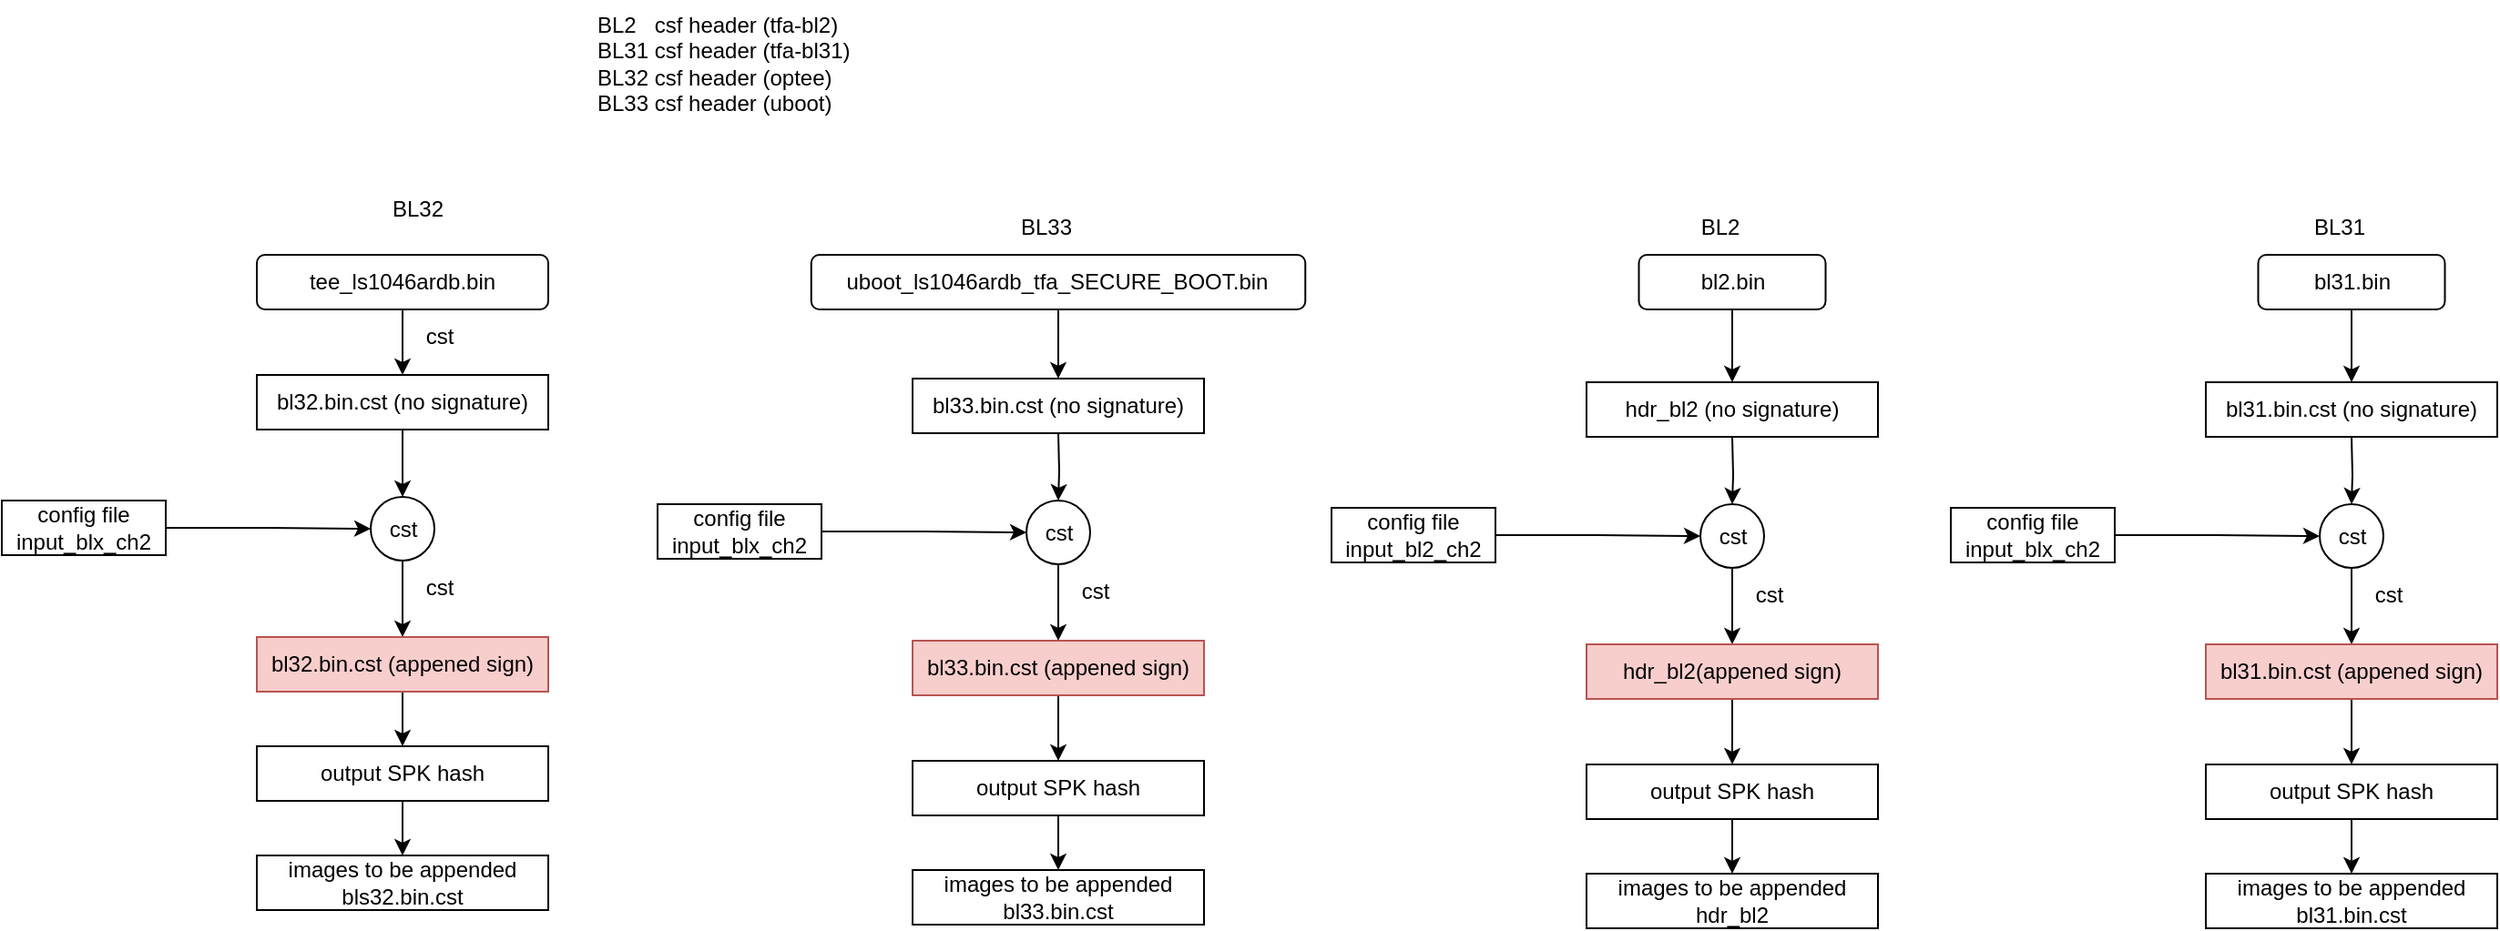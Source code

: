 <mxfile version="20.3.0" type="device"><diagram id="mUWou535n3Xp4yZZoHIx" name="第 1 页"><mxGraphModel dx="1929" dy="1025" grid="1" gridSize="10" guides="1" tooltips="1" connect="1" arrows="1" fold="1" page="1" pageScale="1" pageWidth="827" pageHeight="1169" math="0" shadow="0"><root><mxCell id="0"/><mxCell id="1" parent="0"/><mxCell id="rhs2tQU7V4ioL9E2276D-14" style="edgeStyle=orthogonalEdgeStyle;rounded=0;orthogonalLoop=1;jettySize=auto;html=1;exitX=0.5;exitY=1;exitDx=0;exitDy=0;" edge="1" parent="1" source="rhs2tQU7V4ioL9E2276D-1" target="rhs2tQU7V4ioL9E2276D-13"><mxGeometry relative="1" as="geometry"/></mxCell><mxCell id="rhs2tQU7V4ioL9E2276D-1" value="tee_ls1046ardb.bin" style="rounded=1;whiteSpace=wrap;html=1;" vertex="1" parent="1"><mxGeometry x="60" y="420" width="160" height="30" as="geometry"/></mxCell><mxCell id="rhs2tQU7V4ioL9E2276D-6" value="BL2&amp;nbsp; &amp;nbsp;csf header (tfa-bl2)&lt;br&gt;BL31 csf header (tfa-bl31)&lt;br&gt;BL32 csf header (optee)&lt;br&gt;BL33 csf header (uboot)" style="text;html=1;align=left;verticalAlign=middle;resizable=0;points=[];autosize=1;strokeColor=none;fillColor=none;" vertex="1" parent="1"><mxGeometry x="245" y="280" width="160" height="70" as="geometry"/></mxCell><mxCell id="rhs2tQU7V4ioL9E2276D-18" style="edgeStyle=orthogonalEdgeStyle;rounded=0;orthogonalLoop=1;jettySize=auto;html=1;exitX=0.5;exitY=1;exitDx=0;exitDy=0;" edge="1" parent="1" source="rhs2tQU7V4ioL9E2276D-13" target="rhs2tQU7V4ioL9E2276D-17"><mxGeometry relative="1" as="geometry"/></mxCell><mxCell id="rhs2tQU7V4ioL9E2276D-13" value="bl32.bin.cst (no signature)" style="rounded=0;whiteSpace=wrap;html=1;" vertex="1" parent="1"><mxGeometry x="60" y="486" width="160" height="30" as="geometry"/></mxCell><mxCell id="rhs2tQU7V4ioL9E2276D-15" value="cst" style="text;html=1;align=center;verticalAlign=middle;resizable=0;points=[];autosize=1;strokeColor=none;fillColor=none;" vertex="1" parent="1"><mxGeometry x="140" y="450" width="40" height="30" as="geometry"/></mxCell><mxCell id="rhs2tQU7V4ioL9E2276D-19" style="edgeStyle=orthogonalEdgeStyle;rounded=0;orthogonalLoop=1;jettySize=auto;html=1;exitX=1;exitY=0.5;exitDx=0;exitDy=0;entryX=0;entryY=0.5;entryDx=0;entryDy=0;" edge="1" parent="1" source="rhs2tQU7V4ioL9E2276D-16" target="rhs2tQU7V4ioL9E2276D-17"><mxGeometry relative="1" as="geometry"/></mxCell><mxCell id="rhs2tQU7V4ioL9E2276D-16" value="config file input_blx_ch2" style="rounded=0;whiteSpace=wrap;html=1;" vertex="1" parent="1"><mxGeometry x="-80" y="555" width="90" height="30" as="geometry"/></mxCell><mxCell id="rhs2tQU7V4ioL9E2276D-22" style="edgeStyle=orthogonalEdgeStyle;rounded=0;orthogonalLoop=1;jettySize=auto;html=1;exitX=0.5;exitY=1;exitDx=0;exitDy=0;" edge="1" parent="1" source="rhs2tQU7V4ioL9E2276D-17" target="rhs2tQU7V4ioL9E2276D-21"><mxGeometry relative="1" as="geometry"/></mxCell><mxCell id="rhs2tQU7V4ioL9E2276D-17" value="cst" style="ellipse;whiteSpace=wrap;html=1;aspect=fixed;" vertex="1" parent="1"><mxGeometry x="122.5" y="553" width="35" height="35" as="geometry"/></mxCell><mxCell id="rhs2tQU7V4ioL9E2276D-25" style="edgeStyle=orthogonalEdgeStyle;rounded=0;orthogonalLoop=1;jettySize=auto;html=1;exitX=0.5;exitY=1;exitDx=0;exitDy=0;entryX=0.5;entryY=0;entryDx=0;entryDy=0;" edge="1" parent="1" source="rhs2tQU7V4ioL9E2276D-21" target="rhs2tQU7V4ioL9E2276D-24"><mxGeometry relative="1" as="geometry"/></mxCell><mxCell id="rhs2tQU7V4ioL9E2276D-21" value="bl32.bin.cst (appened sign)" style="rounded=0;whiteSpace=wrap;html=1;fillColor=#f8cecc;strokeColor=#b85450;" vertex="1" parent="1"><mxGeometry x="60" y="630" width="160" height="30" as="geometry"/></mxCell><mxCell id="rhs2tQU7V4ioL9E2276D-23" value="cst" style="text;html=1;align=center;verticalAlign=middle;resizable=0;points=[];autosize=1;strokeColor=none;fillColor=none;" vertex="1" parent="1"><mxGeometry x="140" y="588" width="40" height="30" as="geometry"/></mxCell><mxCell id="rhs2tQU7V4ioL9E2276D-27" style="edgeStyle=orthogonalEdgeStyle;rounded=0;orthogonalLoop=1;jettySize=auto;html=1;exitX=0.5;exitY=1;exitDx=0;exitDy=0;" edge="1" parent="1" source="rhs2tQU7V4ioL9E2276D-24" target="rhs2tQU7V4ioL9E2276D-26"><mxGeometry relative="1" as="geometry"/></mxCell><mxCell id="rhs2tQU7V4ioL9E2276D-24" value="output SPK hash" style="rounded=0;whiteSpace=wrap;html=1;" vertex="1" parent="1"><mxGeometry x="60" y="690" width="160" height="30" as="geometry"/></mxCell><mxCell id="rhs2tQU7V4ioL9E2276D-26" value="images to be appended bls32.bin.cst" style="rounded=0;whiteSpace=wrap;html=1;" vertex="1" parent="1"><mxGeometry x="60" y="750" width="160" height="30" as="geometry"/></mxCell><mxCell id="rhs2tQU7V4ioL9E2276D-49" style="edgeStyle=orthogonalEdgeStyle;rounded=0;orthogonalLoop=1;jettySize=auto;html=1;exitX=0.5;exitY=1;exitDx=0;exitDy=0;" edge="1" parent="1" source="rhs2tQU7V4ioL9E2276D-50" target="rhs2tQU7V4ioL9E2276D-57"><mxGeometry relative="1" as="geometry"/></mxCell><mxCell id="rhs2tQU7V4ioL9E2276D-50" value="bl2.bin" style="rounded=1;whiteSpace=wrap;html=1;" vertex="1" parent="1"><mxGeometry x="818.75" y="420" width="102.5" height="30" as="geometry"/></mxCell><mxCell id="rhs2tQU7V4ioL9E2276D-51" style="edgeStyle=orthogonalEdgeStyle;rounded=0;orthogonalLoop=1;jettySize=auto;html=1;exitX=0.5;exitY=1;exitDx=0;exitDy=0;" edge="1" parent="1" target="rhs2tQU7V4ioL9E2276D-55"><mxGeometry relative="1" as="geometry"><mxPoint x="870" y="520" as="sourcePoint"/></mxGeometry></mxCell><mxCell id="rhs2tQU7V4ioL9E2276D-52" style="edgeStyle=orthogonalEdgeStyle;rounded=0;orthogonalLoop=1;jettySize=auto;html=1;exitX=1;exitY=0.5;exitDx=0;exitDy=0;entryX=0;entryY=0.5;entryDx=0;entryDy=0;" edge="1" parent="1" source="rhs2tQU7V4ioL9E2276D-53" target="rhs2tQU7V4ioL9E2276D-55"><mxGeometry relative="1" as="geometry"/></mxCell><mxCell id="rhs2tQU7V4ioL9E2276D-53" value="config file input_bl2_ch2" style="rounded=0;whiteSpace=wrap;html=1;" vertex="1" parent="1"><mxGeometry x="650" y="559" width="90" height="30" as="geometry"/></mxCell><mxCell id="rhs2tQU7V4ioL9E2276D-54" style="edgeStyle=orthogonalEdgeStyle;rounded=0;orthogonalLoop=1;jettySize=auto;html=1;exitX=0.5;exitY=1;exitDx=0;exitDy=0;" edge="1" parent="1" source="rhs2tQU7V4ioL9E2276D-55" target="rhs2tQU7V4ioL9E2276D-59"><mxGeometry relative="1" as="geometry"/></mxCell><mxCell id="rhs2tQU7V4ioL9E2276D-55" value="cst" style="ellipse;whiteSpace=wrap;html=1;aspect=fixed;" vertex="1" parent="1"><mxGeometry x="852.5" y="557" width="35" height="35" as="geometry"/></mxCell><mxCell id="rhs2tQU7V4ioL9E2276D-56" value="cst" style="text;html=1;align=center;verticalAlign=middle;resizable=0;points=[];autosize=1;strokeColor=none;fillColor=none;" vertex="1" parent="1"><mxGeometry x="870" y="592" width="40" height="30" as="geometry"/></mxCell><mxCell id="rhs2tQU7V4ioL9E2276D-57" value="hdr_bl2 (no signature)" style="rounded=0;whiteSpace=wrap;html=1;" vertex="1" parent="1"><mxGeometry x="790" y="490" width="160" height="30" as="geometry"/></mxCell><mxCell id="rhs2tQU7V4ioL9E2276D-58" style="edgeStyle=orthogonalEdgeStyle;rounded=0;orthogonalLoop=1;jettySize=auto;html=1;exitX=0.5;exitY=1;exitDx=0;exitDy=0;" edge="1" parent="1" source="rhs2tQU7V4ioL9E2276D-59" target="rhs2tQU7V4ioL9E2276D-61"><mxGeometry relative="1" as="geometry"/></mxCell><mxCell id="rhs2tQU7V4ioL9E2276D-59" value="hdr_bl2(appened sign)" style="rounded=0;whiteSpace=wrap;html=1;fillColor=#f8cecc;strokeColor=#b85450;" vertex="1" parent="1"><mxGeometry x="790" y="634" width="160" height="30" as="geometry"/></mxCell><mxCell id="rhs2tQU7V4ioL9E2276D-60" style="edgeStyle=orthogonalEdgeStyle;rounded=0;orthogonalLoop=1;jettySize=auto;html=1;exitX=0.5;exitY=1;exitDx=0;exitDy=0;entryX=0.5;entryY=0;entryDx=0;entryDy=0;" edge="1" parent="1" source="rhs2tQU7V4ioL9E2276D-61" target="rhs2tQU7V4ioL9E2276D-62"><mxGeometry relative="1" as="geometry"/></mxCell><mxCell id="rhs2tQU7V4ioL9E2276D-61" value="output SPK hash" style="rounded=0;whiteSpace=wrap;html=1;" vertex="1" parent="1"><mxGeometry x="790" y="700" width="160" height="30" as="geometry"/></mxCell><mxCell id="rhs2tQU7V4ioL9E2276D-62" value="images to be appended hdr_bl2" style="rounded=0;whiteSpace=wrap;html=1;" vertex="1" parent="1"><mxGeometry x="790" y="760" width="160" height="30" as="geometry"/></mxCell><mxCell id="rhs2tQU7V4ioL9E2276D-106" style="edgeStyle=orthogonalEdgeStyle;rounded=0;orthogonalLoop=1;jettySize=auto;html=1;exitX=0.5;exitY=1;exitDx=0;exitDy=0;" edge="1" parent="1" source="rhs2tQU7V4ioL9E2276D-107" target="rhs2tQU7V4ioL9E2276D-114"><mxGeometry relative="1" as="geometry"/></mxCell><mxCell id="rhs2tQU7V4ioL9E2276D-107" value="bl31.bin" style="rounded=1;whiteSpace=wrap;html=1;" vertex="1" parent="1"><mxGeometry x="1158.75" y="420" width="102.5" height="30" as="geometry"/></mxCell><mxCell id="rhs2tQU7V4ioL9E2276D-108" style="edgeStyle=orthogonalEdgeStyle;rounded=0;orthogonalLoop=1;jettySize=auto;html=1;exitX=0.5;exitY=1;exitDx=0;exitDy=0;" edge="1" parent="1" target="rhs2tQU7V4ioL9E2276D-112"><mxGeometry relative="1" as="geometry"><mxPoint x="1210" y="520" as="sourcePoint"/></mxGeometry></mxCell><mxCell id="rhs2tQU7V4ioL9E2276D-109" style="edgeStyle=orthogonalEdgeStyle;rounded=0;orthogonalLoop=1;jettySize=auto;html=1;exitX=1;exitY=0.5;exitDx=0;exitDy=0;entryX=0;entryY=0.5;entryDx=0;entryDy=0;" edge="1" parent="1" source="rhs2tQU7V4ioL9E2276D-110" target="rhs2tQU7V4ioL9E2276D-112"><mxGeometry relative="1" as="geometry"/></mxCell><mxCell id="rhs2tQU7V4ioL9E2276D-110" value="config file input_blx_ch2" style="rounded=0;whiteSpace=wrap;html=1;" vertex="1" parent="1"><mxGeometry x="990" y="559" width="90" height="30" as="geometry"/></mxCell><mxCell id="rhs2tQU7V4ioL9E2276D-111" style="edgeStyle=orthogonalEdgeStyle;rounded=0;orthogonalLoop=1;jettySize=auto;html=1;exitX=0.5;exitY=1;exitDx=0;exitDy=0;" edge="1" parent="1" source="rhs2tQU7V4ioL9E2276D-112" target="rhs2tQU7V4ioL9E2276D-116"><mxGeometry relative="1" as="geometry"/></mxCell><mxCell id="rhs2tQU7V4ioL9E2276D-112" value="cst" style="ellipse;whiteSpace=wrap;html=1;aspect=fixed;" vertex="1" parent="1"><mxGeometry x="1192.5" y="557" width="35" height="35" as="geometry"/></mxCell><mxCell id="rhs2tQU7V4ioL9E2276D-113" value="cst" style="text;html=1;align=center;verticalAlign=middle;resizable=0;points=[];autosize=1;strokeColor=none;fillColor=none;" vertex="1" parent="1"><mxGeometry x="1210" y="592" width="40" height="30" as="geometry"/></mxCell><mxCell id="rhs2tQU7V4ioL9E2276D-114" value="bl31.bin.cst (no signature)" style="rounded=0;whiteSpace=wrap;html=1;" vertex="1" parent="1"><mxGeometry x="1130" y="490" width="160" height="30" as="geometry"/></mxCell><mxCell id="rhs2tQU7V4ioL9E2276D-115" style="edgeStyle=orthogonalEdgeStyle;rounded=0;orthogonalLoop=1;jettySize=auto;html=1;exitX=0.5;exitY=1;exitDx=0;exitDy=0;" edge="1" parent="1" source="rhs2tQU7V4ioL9E2276D-116" target="rhs2tQU7V4ioL9E2276D-118"><mxGeometry relative="1" as="geometry"/></mxCell><mxCell id="rhs2tQU7V4ioL9E2276D-116" value="bl31.bin.cst (appened sign)" style="rounded=0;whiteSpace=wrap;html=1;fillColor=#f8cecc;strokeColor=#b85450;" vertex="1" parent="1"><mxGeometry x="1130" y="634" width="160" height="30" as="geometry"/></mxCell><mxCell id="rhs2tQU7V4ioL9E2276D-117" style="edgeStyle=orthogonalEdgeStyle;rounded=0;orthogonalLoop=1;jettySize=auto;html=1;exitX=0.5;exitY=1;exitDx=0;exitDy=0;entryX=0.5;entryY=0;entryDx=0;entryDy=0;" edge="1" parent="1" source="rhs2tQU7V4ioL9E2276D-118" target="rhs2tQU7V4ioL9E2276D-119"><mxGeometry relative="1" as="geometry"/></mxCell><mxCell id="rhs2tQU7V4ioL9E2276D-118" value="output SPK hash" style="rounded=0;whiteSpace=wrap;html=1;" vertex="1" parent="1"><mxGeometry x="1130" y="700" width="160" height="30" as="geometry"/></mxCell><mxCell id="rhs2tQU7V4ioL9E2276D-119" value="images to be appended bl31.bin.cst" style="rounded=0;whiteSpace=wrap;html=1;" vertex="1" parent="1"><mxGeometry x="1130" y="760" width="160" height="30" as="geometry"/></mxCell><mxCell id="rhs2tQU7V4ioL9E2276D-120" style="edgeStyle=orthogonalEdgeStyle;rounded=0;orthogonalLoop=1;jettySize=auto;html=1;exitX=0.5;exitY=1;exitDx=0;exitDy=0;" edge="1" parent="1" source="rhs2tQU7V4ioL9E2276D-121" target="rhs2tQU7V4ioL9E2276D-128"><mxGeometry relative="1" as="geometry"/></mxCell><mxCell id="rhs2tQU7V4ioL9E2276D-121" value="uboot_ls1046ardb_tfa_SECURE_BOOT.bin" style="rounded=1;whiteSpace=wrap;html=1;" vertex="1" parent="1"><mxGeometry x="364.38" y="420" width="271.25" height="30" as="geometry"/></mxCell><mxCell id="rhs2tQU7V4ioL9E2276D-122" style="edgeStyle=orthogonalEdgeStyle;rounded=0;orthogonalLoop=1;jettySize=auto;html=1;exitX=0.5;exitY=1;exitDx=0;exitDy=0;" edge="1" parent="1" target="rhs2tQU7V4ioL9E2276D-126"><mxGeometry relative="1" as="geometry"><mxPoint x="500" y="518" as="sourcePoint"/></mxGeometry></mxCell><mxCell id="rhs2tQU7V4ioL9E2276D-123" style="edgeStyle=orthogonalEdgeStyle;rounded=0;orthogonalLoop=1;jettySize=auto;html=1;exitX=1;exitY=0.5;exitDx=0;exitDy=0;entryX=0;entryY=0.5;entryDx=0;entryDy=0;" edge="1" parent="1" source="rhs2tQU7V4ioL9E2276D-124" target="rhs2tQU7V4ioL9E2276D-126"><mxGeometry relative="1" as="geometry"/></mxCell><mxCell id="rhs2tQU7V4ioL9E2276D-124" value="config file input_blx_ch2" style="rounded=0;whiteSpace=wrap;html=1;" vertex="1" parent="1"><mxGeometry x="280" y="557" width="90" height="30" as="geometry"/></mxCell><mxCell id="rhs2tQU7V4ioL9E2276D-125" style="edgeStyle=orthogonalEdgeStyle;rounded=0;orthogonalLoop=1;jettySize=auto;html=1;exitX=0.5;exitY=1;exitDx=0;exitDy=0;" edge="1" parent="1" source="rhs2tQU7V4ioL9E2276D-126" target="rhs2tQU7V4ioL9E2276D-130"><mxGeometry relative="1" as="geometry"/></mxCell><mxCell id="rhs2tQU7V4ioL9E2276D-126" value="cst" style="ellipse;whiteSpace=wrap;html=1;aspect=fixed;" vertex="1" parent="1"><mxGeometry x="482.5" y="555" width="35" height="35" as="geometry"/></mxCell><mxCell id="rhs2tQU7V4ioL9E2276D-127" value="cst" style="text;html=1;align=center;verticalAlign=middle;resizable=0;points=[];autosize=1;strokeColor=none;fillColor=none;" vertex="1" parent="1"><mxGeometry x="500" y="590" width="40" height="30" as="geometry"/></mxCell><mxCell id="rhs2tQU7V4ioL9E2276D-128" value="bl33.bin.cst (no signature)" style="rounded=0;whiteSpace=wrap;html=1;" vertex="1" parent="1"><mxGeometry x="420" y="488" width="160" height="30" as="geometry"/></mxCell><mxCell id="rhs2tQU7V4ioL9E2276D-129" style="edgeStyle=orthogonalEdgeStyle;rounded=0;orthogonalLoop=1;jettySize=auto;html=1;exitX=0.5;exitY=1;exitDx=0;exitDy=0;" edge="1" parent="1" source="rhs2tQU7V4ioL9E2276D-130" target="rhs2tQU7V4ioL9E2276D-132"><mxGeometry relative="1" as="geometry"/></mxCell><mxCell id="rhs2tQU7V4ioL9E2276D-130" value="bl33.bin.cst (appened sign)" style="rounded=0;whiteSpace=wrap;html=1;fillColor=#f8cecc;strokeColor=#b85450;" vertex="1" parent="1"><mxGeometry x="420" y="632" width="160" height="30" as="geometry"/></mxCell><mxCell id="rhs2tQU7V4ioL9E2276D-131" style="edgeStyle=orthogonalEdgeStyle;rounded=0;orthogonalLoop=1;jettySize=auto;html=1;exitX=0.5;exitY=1;exitDx=0;exitDy=0;entryX=0.5;entryY=0;entryDx=0;entryDy=0;" edge="1" parent="1" source="rhs2tQU7V4ioL9E2276D-132" target="rhs2tQU7V4ioL9E2276D-133"><mxGeometry relative="1" as="geometry"/></mxCell><mxCell id="rhs2tQU7V4ioL9E2276D-132" value="output SPK hash" style="rounded=0;whiteSpace=wrap;html=1;" vertex="1" parent="1"><mxGeometry x="420" y="698" width="160" height="30" as="geometry"/></mxCell><mxCell id="rhs2tQU7V4ioL9E2276D-133" value="images to be appended bl33.bin.cst" style="rounded=0;whiteSpace=wrap;html=1;" vertex="1" parent="1"><mxGeometry x="420" y="758" width="160" height="30" as="geometry"/></mxCell><mxCell id="rhs2tQU7V4ioL9E2276D-134" value="BL32" style="text;html=1;align=center;verticalAlign=middle;resizable=0;points=[];autosize=1;strokeColor=none;fillColor=none;" vertex="1" parent="1"><mxGeometry x="122.5" y="380" width="50" height="30" as="geometry"/></mxCell><mxCell id="rhs2tQU7V4ioL9E2276D-135" value="BL33" style="text;html=1;align=center;verticalAlign=middle;resizable=0;points=[];autosize=1;strokeColor=none;fillColor=none;" vertex="1" parent="1"><mxGeometry x="467.5" y="390" width="50" height="30" as="geometry"/></mxCell><mxCell id="rhs2tQU7V4ioL9E2276D-136" value="BL2" style="text;html=1;align=center;verticalAlign=middle;resizable=0;points=[];autosize=1;strokeColor=none;fillColor=none;" vertex="1" parent="1"><mxGeometry x="842.5" y="390" width="40" height="30" as="geometry"/></mxCell><mxCell id="rhs2tQU7V4ioL9E2276D-137" value="BL31" style="text;html=1;align=center;verticalAlign=middle;resizable=0;points=[];autosize=1;strokeColor=none;fillColor=none;" vertex="1" parent="1"><mxGeometry x="1177.5" y="390" width="50" height="30" as="geometry"/></mxCell></root></mxGraphModel></diagram></mxfile>